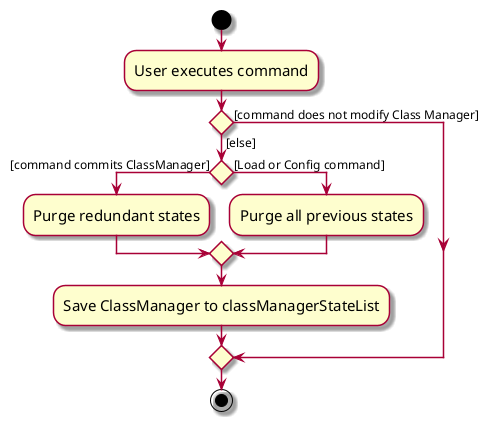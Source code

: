 @startuml
skin rose
skinparam ActivityFontSize 15
skinparam ArrowFontSize 12
start
:User executes command;

'Since the beta syntax does not support placing the condition outside the
'diamond we place it as the true branch instead.

if () then ([command does not modify Class Manager])
    else ([else])
    if () then ([command commits ClassManager])
        :Purge redundant states;
    else ([Load or Config command])
        :Purge all previous states;
    end if;
    :Save ClassManager to classManagerStateList;
end if;
stop
@enduml
